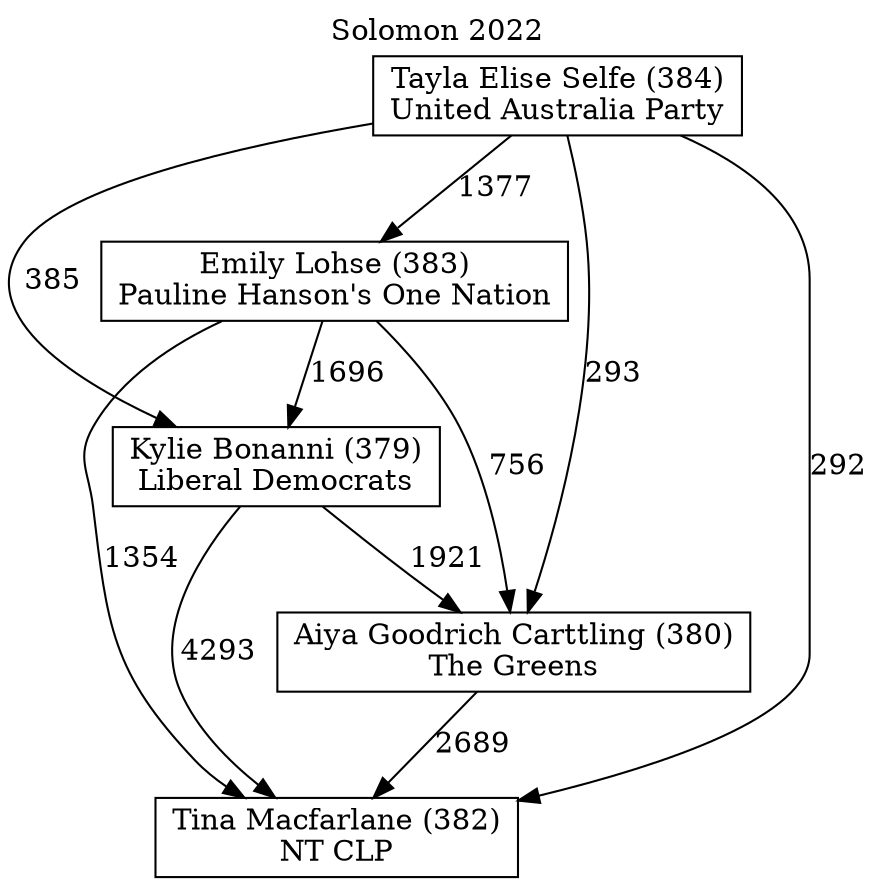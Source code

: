 // House preference flow
digraph "Tina Macfarlane (382)_Solomon_2022" {
	graph [label="Solomon 2022" labelloc=t mclimit=10]
	node [shape=box]
	"Tina Macfarlane (382)" [label="Tina Macfarlane (382)
NT CLP"]
	"Aiya Goodrich Carttling (380)" [label="Aiya Goodrich Carttling (380)
The Greens"]
	"Kylie Bonanni (379)" [label="Kylie Bonanni (379)
Liberal Democrats"]
	"Emily Lohse (383)" [label="Emily Lohse (383)
Pauline Hanson's One Nation"]
	"Tayla Elise Selfe (384)" [label="Tayla Elise Selfe (384)
United Australia Party"]
	"Aiya Goodrich Carttling (380)" -> "Tina Macfarlane (382)" [label=2689]
	"Kylie Bonanni (379)" -> "Aiya Goodrich Carttling (380)" [label=1921]
	"Emily Lohse (383)" -> "Kylie Bonanni (379)" [label=1696]
	"Tayla Elise Selfe (384)" -> "Emily Lohse (383)" [label=1377]
	"Kylie Bonanni (379)" -> "Tina Macfarlane (382)" [label=4293]
	"Emily Lohse (383)" -> "Tina Macfarlane (382)" [label=1354]
	"Tayla Elise Selfe (384)" -> "Tina Macfarlane (382)" [label=292]
	"Tayla Elise Selfe (384)" -> "Kylie Bonanni (379)" [label=385]
	"Emily Lohse (383)" -> "Aiya Goodrich Carttling (380)" [label=756]
	"Tayla Elise Selfe (384)" -> "Aiya Goodrich Carttling (380)" [label=293]
}
